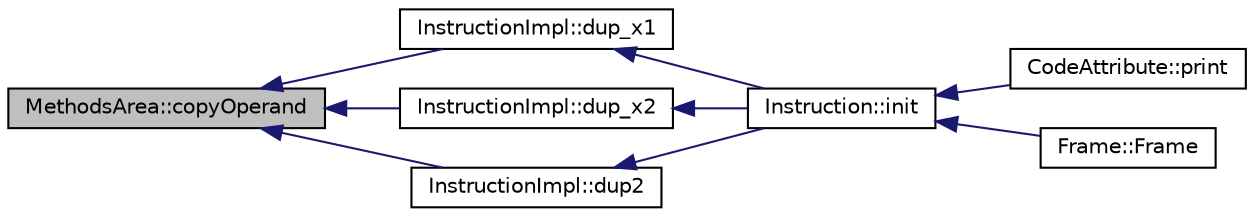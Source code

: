 digraph "MethodsArea::copyOperand"
{
  edge [fontname="Helvetica",fontsize="10",labelfontname="Helvetica",labelfontsize="10"];
  node [fontname="Helvetica",fontsize="10",shape=record];
  rankdir="LR";
  Node1 [label="MethodsArea::copyOperand",height=0.2,width=0.4,color="black", fillcolor="grey75", style="filled", fontcolor="black"];
  Node1 -> Node2 [dir="back",color="midnightblue",fontsize="10",style="solid",fontname="Helvetica"];
  Node2 [label="InstructionImpl::dup_x1",height=0.2,width=0.4,color="black", fillcolor="white", style="filled",URL="$class_instruction_impl.html#a79c7b953ad51131ac015eb14dfdfe53e"];
  Node2 -> Node3 [dir="back",color="midnightblue",fontsize="10",style="solid",fontname="Helvetica"];
  Node3 [label="Instruction::init",height=0.2,width=0.4,color="black", fillcolor="white", style="filled",URL="$class_instruction.html#a145a172552303c9cbd8a5856e31a701b"];
  Node3 -> Node4 [dir="back",color="midnightblue",fontsize="10",style="solid",fontname="Helvetica"];
  Node4 [label="CodeAttribute::print",height=0.2,width=0.4,color="black", fillcolor="white", style="filled",URL="$class_code_attribute.html#a380eb04a01b0a0db351cf74443067ba4"];
  Node3 -> Node5 [dir="back",color="midnightblue",fontsize="10",style="solid",fontname="Helvetica"];
  Node5 [label="Frame::Frame",height=0.2,width=0.4,color="black", fillcolor="white", style="filled",URL="$struct_frame.html#abe0b370087d05267cab997ecdc78c4bd"];
  Node1 -> Node6 [dir="back",color="midnightblue",fontsize="10",style="solid",fontname="Helvetica"];
  Node6 [label="InstructionImpl::dup_x2",height=0.2,width=0.4,color="black", fillcolor="white", style="filled",URL="$class_instruction_impl.html#ac3a59efe8fba23274bc8375ef6505b79"];
  Node6 -> Node3 [dir="back",color="midnightblue",fontsize="10",style="solid",fontname="Helvetica"];
  Node1 -> Node7 [dir="back",color="midnightblue",fontsize="10",style="solid",fontname="Helvetica"];
  Node7 [label="InstructionImpl::dup2",height=0.2,width=0.4,color="black", fillcolor="white", style="filled",URL="$class_instruction_impl.html#a9847d6132f46fb58988b30003e7191b4"];
  Node7 -> Node3 [dir="back",color="midnightblue",fontsize="10",style="solid",fontname="Helvetica"];
}
